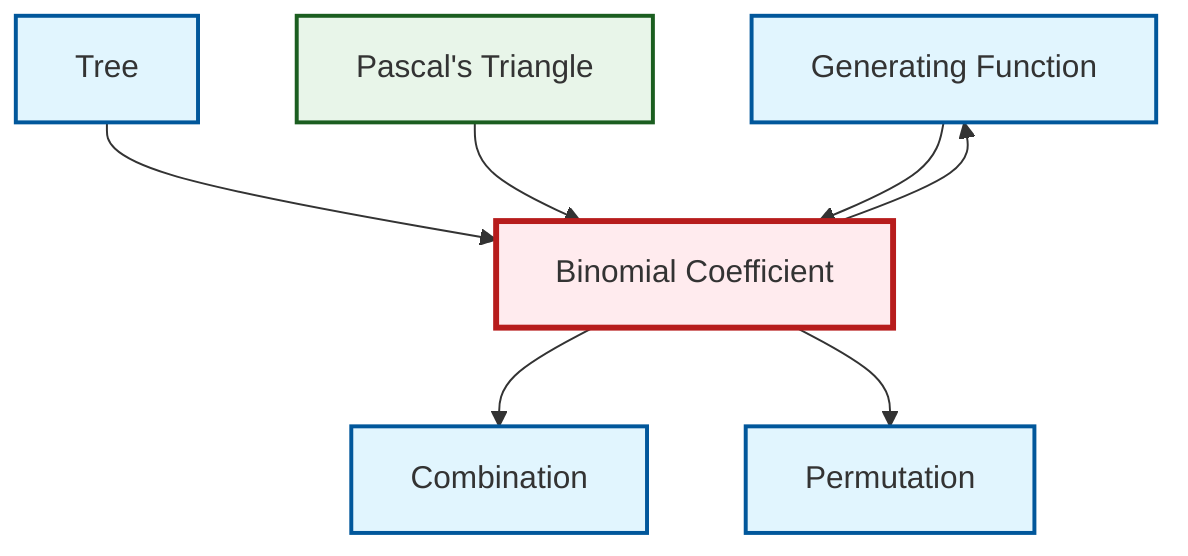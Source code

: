 graph TD
    classDef definition fill:#e1f5fe,stroke:#01579b,stroke-width:2px
    classDef theorem fill:#f3e5f5,stroke:#4a148c,stroke-width:2px
    classDef axiom fill:#fff3e0,stroke:#e65100,stroke-width:2px
    classDef example fill:#e8f5e9,stroke:#1b5e20,stroke-width:2px
    classDef current fill:#ffebee,stroke:#b71c1c,stroke-width:3px
    def-permutation["Permutation"]:::definition
    def-generating-function["Generating Function"]:::definition
    def-combination["Combination"]:::definition
    def-binomial-coefficient["Binomial Coefficient"]:::definition
    ex-pascals-triangle["Pascal's Triangle"]:::example
    def-tree["Tree"]:::definition
    def-binomial-coefficient --> def-generating-function
    def-tree --> def-binomial-coefficient
    def-binomial-coefficient --> def-combination
    ex-pascals-triangle --> def-binomial-coefficient
    def-generating-function --> def-binomial-coefficient
    def-binomial-coefficient --> def-permutation
    class def-binomial-coefficient current